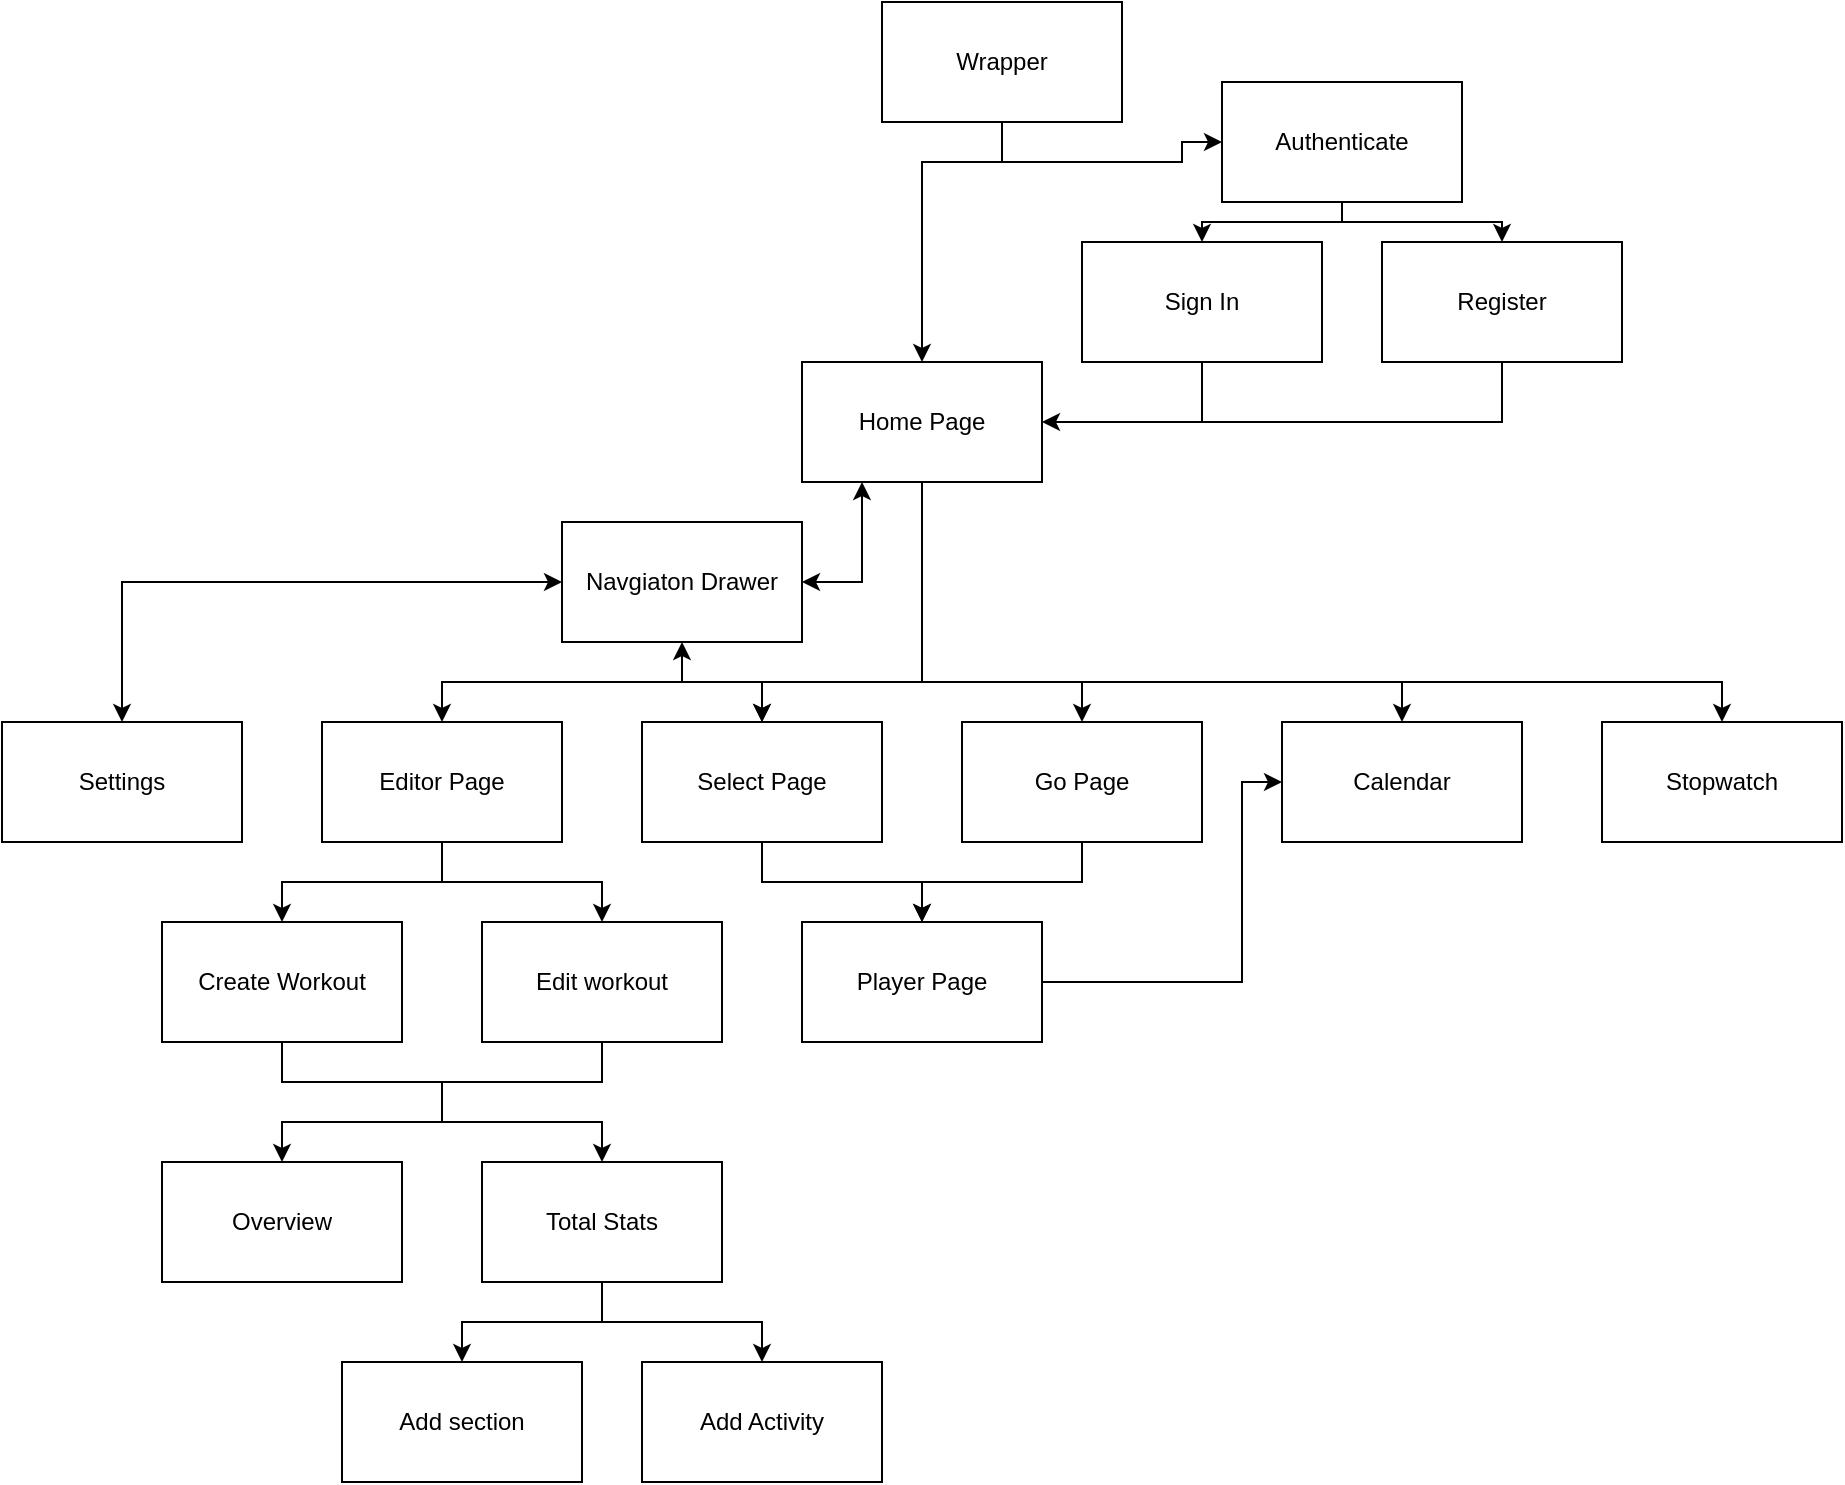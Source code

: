 <mxfile version="21.3.4" type="device">
  <diagram name="Page-1" id="jknMLbYmCNQvqO_HueMd">
    <mxGraphModel dx="1195" dy="1871" grid="1" gridSize="10" guides="1" tooltips="1" connect="1" arrows="1" fold="1" page="1" pageScale="1" pageWidth="827" pageHeight="1169" math="0" shadow="0">
      <root>
        <mxCell id="0" />
        <mxCell id="1" parent="0" />
        <mxCell id="kotQDI6_yl6IZbSh8f1e-1" value="Home Page" style="rounded=0;whiteSpace=wrap;html=1;" parent="1" vertex="1">
          <mxGeometry x="400" y="40" width="120" height="60" as="geometry" />
        </mxCell>
        <mxCell id="kotQDI6_yl6IZbSh8f1e-32" value="" style="edgeStyle=orthogonalEdgeStyle;rounded=0;orthogonalLoop=1;jettySize=auto;html=1;" parent="1" source="kotQDI6_yl6IZbSh8f1e-2" target="kotQDI6_yl6IZbSh8f1e-26" edge="1">
          <mxGeometry relative="1" as="geometry" />
        </mxCell>
        <mxCell id="kotQDI6_yl6IZbSh8f1e-2" value="Select Page" style="whiteSpace=wrap;html=1;rounded=0;" parent="1" vertex="1">
          <mxGeometry x="320" y="220" width="120" height="60" as="geometry" />
        </mxCell>
        <mxCell id="kotQDI6_yl6IZbSh8f1e-46" value="" style="edgeStyle=orthogonalEdgeStyle;rounded=0;orthogonalLoop=1;jettySize=auto;html=1;" parent="1" source="kotQDI6_yl6IZbSh8f1e-5" target="kotQDI6_yl6IZbSh8f1e-45" edge="1">
          <mxGeometry relative="1" as="geometry" />
        </mxCell>
        <mxCell id="kotQDI6_yl6IZbSh8f1e-5" value="Editor Page" style="whiteSpace=wrap;html=1;rounded=0;" parent="1" vertex="1">
          <mxGeometry x="160" y="220" width="120" height="60" as="geometry" />
        </mxCell>
        <mxCell id="kotQDI6_yl6IZbSh8f1e-8" value="Calendar" style="whiteSpace=wrap;html=1;rounded=0;" parent="1" vertex="1">
          <mxGeometry x="640" y="220" width="120" height="60" as="geometry" />
        </mxCell>
        <mxCell id="kotQDI6_yl6IZbSh8f1e-10" value="Stopwatch" style="whiteSpace=wrap;html=1;rounded=0;" parent="1" vertex="1">
          <mxGeometry x="800" y="220" width="120" height="60" as="geometry" />
        </mxCell>
        <mxCell id="kotQDI6_yl6IZbSh8f1e-37" value="" style="edgeStyle=orthogonalEdgeStyle;rounded=0;orthogonalLoop=1;jettySize=auto;html=1;" parent="1" source="kotQDI6_yl6IZbSh8f1e-12" target="kotQDI6_yl6IZbSh8f1e-26" edge="1">
          <mxGeometry relative="1" as="geometry" />
        </mxCell>
        <mxCell id="kotQDI6_yl6IZbSh8f1e-12" value="Go Page" style="whiteSpace=wrap;html=1;rounded=0;" parent="1" vertex="1">
          <mxGeometry x="480" y="220" width="120" height="60" as="geometry" />
        </mxCell>
        <mxCell id="kotQDI6_yl6IZbSh8f1e-14" value="Navgiaton Drawer" style="whiteSpace=wrap;html=1;rounded=0;" parent="1" vertex="1">
          <mxGeometry x="280" y="120" width="120" height="60" as="geometry" />
        </mxCell>
        <mxCell id="kotQDI6_yl6IZbSh8f1e-16" value="Settings" style="whiteSpace=wrap;html=1;rounded=0;" parent="1" vertex="1">
          <mxGeometry y="220" width="120" height="60" as="geometry" />
        </mxCell>
        <mxCell id="kotQDI6_yl6IZbSh8f1e-18" value="" style="endArrow=classic;html=1;rounded=0;exitX=0.5;exitY=1;exitDx=0;exitDy=0;entryX=0.5;entryY=0;entryDx=0;entryDy=0;" parent="1" source="kotQDI6_yl6IZbSh8f1e-1" target="kotQDI6_yl6IZbSh8f1e-2" edge="1">
          <mxGeometry width="50" height="50" relative="1" as="geometry">
            <mxPoint x="440" y="310" as="sourcePoint" />
            <mxPoint x="490" y="260" as="targetPoint" />
            <Array as="points">
              <mxPoint x="460" y="200" />
              <mxPoint x="380" y="200" />
            </Array>
          </mxGeometry>
        </mxCell>
        <mxCell id="kotQDI6_yl6IZbSh8f1e-19" value="" style="endArrow=classic;html=1;rounded=0;exitX=0.5;exitY=1;exitDx=0;exitDy=0;entryX=0.5;entryY=0;entryDx=0;entryDy=0;" parent="1" source="kotQDI6_yl6IZbSh8f1e-1" target="kotQDI6_yl6IZbSh8f1e-5" edge="1">
          <mxGeometry width="50" height="50" relative="1" as="geometry">
            <mxPoint x="440" y="310" as="sourcePoint" />
            <mxPoint x="490" y="260" as="targetPoint" />
            <Array as="points">
              <mxPoint x="460" y="200" />
              <mxPoint x="220" y="200" />
            </Array>
          </mxGeometry>
        </mxCell>
        <mxCell id="kotQDI6_yl6IZbSh8f1e-20" value="" style="endArrow=classic;html=1;rounded=0;exitX=0.5;exitY=1;exitDx=0;exitDy=0;entryX=0.5;entryY=0;entryDx=0;entryDy=0;" parent="1" source="kotQDI6_yl6IZbSh8f1e-1" target="kotQDI6_yl6IZbSh8f1e-12" edge="1">
          <mxGeometry width="50" height="50" relative="1" as="geometry">
            <mxPoint x="440" y="310" as="sourcePoint" />
            <mxPoint x="490" y="260" as="targetPoint" />
            <Array as="points">
              <mxPoint x="460" y="200" />
              <mxPoint x="540" y="200" />
            </Array>
          </mxGeometry>
        </mxCell>
        <mxCell id="kotQDI6_yl6IZbSh8f1e-21" value="" style="endArrow=classic;html=1;rounded=0;entryX=0.5;entryY=0;entryDx=0;entryDy=0;exitX=0.5;exitY=1;exitDx=0;exitDy=0;" parent="1" source="kotQDI6_yl6IZbSh8f1e-1" target="kotQDI6_yl6IZbSh8f1e-10" edge="1">
          <mxGeometry width="50" height="50" relative="1" as="geometry">
            <mxPoint x="440" y="310" as="sourcePoint" />
            <mxPoint x="490" y="260" as="targetPoint" />
            <Array as="points">
              <mxPoint x="460" y="200" />
              <mxPoint x="860" y="200" />
            </Array>
          </mxGeometry>
        </mxCell>
        <mxCell id="kotQDI6_yl6IZbSh8f1e-22" value="" style="endArrow=classic;html=1;rounded=0;entryX=0.5;entryY=0;entryDx=0;entryDy=0;exitX=0.5;exitY=1;exitDx=0;exitDy=0;" parent="1" source="kotQDI6_yl6IZbSh8f1e-1" target="kotQDI6_yl6IZbSh8f1e-8" edge="1">
          <mxGeometry width="50" height="50" relative="1" as="geometry">
            <mxPoint x="440" y="310" as="sourcePoint" />
            <mxPoint x="490" y="260" as="targetPoint" />
            <Array as="points">
              <mxPoint x="460" y="200" />
              <mxPoint x="700" y="200" />
            </Array>
          </mxGeometry>
        </mxCell>
        <mxCell id="kotQDI6_yl6IZbSh8f1e-23" value="" style="endArrow=classic;startArrow=classic;html=1;rounded=0;entryX=0.5;entryY=1;entryDx=0;entryDy=0;exitX=0.5;exitY=0;exitDx=0;exitDy=0;" parent="1" source="kotQDI6_yl6IZbSh8f1e-2" target="kotQDI6_yl6IZbSh8f1e-14" edge="1">
          <mxGeometry width="50" height="50" relative="1" as="geometry">
            <mxPoint x="340" y="200" as="sourcePoint" />
            <mxPoint x="490" y="260" as="targetPoint" />
            <Array as="points">
              <mxPoint x="380" y="200" />
              <mxPoint x="340" y="200" />
            </Array>
          </mxGeometry>
        </mxCell>
        <mxCell id="kotQDI6_yl6IZbSh8f1e-24" value="" style="endArrow=classic;startArrow=classic;html=1;rounded=0;exitX=0.5;exitY=0;exitDx=0;exitDy=0;entryX=0;entryY=0.5;entryDx=0;entryDy=0;" parent="1" source="kotQDI6_yl6IZbSh8f1e-16" target="kotQDI6_yl6IZbSh8f1e-14" edge="1">
          <mxGeometry width="50" height="50" relative="1" as="geometry">
            <mxPoint x="440" y="310" as="sourcePoint" />
            <mxPoint x="490" y="260" as="targetPoint" />
            <Array as="points">
              <mxPoint x="60" y="150" />
            </Array>
          </mxGeometry>
        </mxCell>
        <mxCell id="kotQDI6_yl6IZbSh8f1e-25" value="" style="endArrow=classic;startArrow=classic;html=1;rounded=0;entryX=0.25;entryY=1;entryDx=0;entryDy=0;exitX=1;exitY=0.5;exitDx=0;exitDy=0;" parent="1" source="kotQDI6_yl6IZbSh8f1e-14" target="kotQDI6_yl6IZbSh8f1e-1" edge="1">
          <mxGeometry width="50" height="50" relative="1" as="geometry">
            <mxPoint x="440" y="310" as="sourcePoint" />
            <mxPoint x="490" y="260" as="targetPoint" />
            <Array as="points">
              <mxPoint x="430" y="150" />
            </Array>
          </mxGeometry>
        </mxCell>
        <mxCell id="kotQDI6_yl6IZbSh8f1e-26" value="Player Page" style="rounded=0;whiteSpace=wrap;html=1;" parent="1" vertex="1">
          <mxGeometry x="400" y="320" width="120" height="60" as="geometry" />
        </mxCell>
        <mxCell id="kotQDI6_yl6IZbSh8f1e-33" value="Overview" style="whiteSpace=wrap;html=1;rounded=0;" parent="1" vertex="1">
          <mxGeometry x="80" y="440" width="120" height="60" as="geometry" />
        </mxCell>
        <mxCell id="kotQDI6_yl6IZbSh8f1e-42" value="" style="edgeStyle=orthogonalEdgeStyle;rounded=0;orthogonalLoop=1;jettySize=auto;html=1;" parent="1" source="kotQDI6_yl6IZbSh8f1e-35" target="kotQDI6_yl6IZbSh8f1e-40" edge="1">
          <mxGeometry relative="1" as="geometry" />
        </mxCell>
        <mxCell id="kotQDI6_yl6IZbSh8f1e-35" value="Total Stats" style="whiteSpace=wrap;html=1;rounded=0;" parent="1" vertex="1">
          <mxGeometry x="240" y="440" width="120" height="60" as="geometry" />
        </mxCell>
        <mxCell id="kotQDI6_yl6IZbSh8f1e-38" value="" style="endArrow=classic;html=1;rounded=0;exitX=1;exitY=0.5;exitDx=0;exitDy=0;entryX=0;entryY=0.5;entryDx=0;entryDy=0;" parent="1" source="kotQDI6_yl6IZbSh8f1e-26" target="kotQDI6_yl6IZbSh8f1e-8" edge="1">
          <mxGeometry width="50" height="50" relative="1" as="geometry">
            <mxPoint x="440" y="280" as="sourcePoint" />
            <mxPoint x="490" y="230" as="targetPoint" />
            <Array as="points">
              <mxPoint x="620" y="350" />
              <mxPoint x="620" y="250" />
            </Array>
          </mxGeometry>
        </mxCell>
        <mxCell id="kotQDI6_yl6IZbSh8f1e-39" value="Add section" style="rounded=0;whiteSpace=wrap;html=1;" parent="1" vertex="1">
          <mxGeometry x="170" y="540" width="120" height="60" as="geometry" />
        </mxCell>
        <mxCell id="kotQDI6_yl6IZbSh8f1e-40" value="Add Activity" style="rounded=0;whiteSpace=wrap;html=1;" parent="1" vertex="1">
          <mxGeometry x="320" y="540" width="120" height="60" as="geometry" />
        </mxCell>
        <mxCell id="kotQDI6_yl6IZbSh8f1e-43" value="" style="endArrow=classic;html=1;rounded=0;exitX=0.5;exitY=1;exitDx=0;exitDy=0;entryX=0.5;entryY=0;entryDx=0;entryDy=0;" parent="1" source="kotQDI6_yl6IZbSh8f1e-35" target="kotQDI6_yl6IZbSh8f1e-39" edge="1">
          <mxGeometry width="50" height="50" relative="1" as="geometry">
            <mxPoint x="440" y="400" as="sourcePoint" />
            <mxPoint x="490" y="350" as="targetPoint" />
            <Array as="points">
              <mxPoint x="300" y="520" />
              <mxPoint x="230" y="520" />
            </Array>
          </mxGeometry>
        </mxCell>
        <mxCell id="kotQDI6_yl6IZbSh8f1e-44" value="Create Workout" style="rounded=0;whiteSpace=wrap;html=1;" parent="1" vertex="1">
          <mxGeometry x="80" y="320" width="120" height="60" as="geometry" />
        </mxCell>
        <mxCell id="kotQDI6_yl6IZbSh8f1e-45" value="Edit workout" style="rounded=0;whiteSpace=wrap;html=1;" parent="1" vertex="1">
          <mxGeometry x="240" y="320" width="120" height="60" as="geometry" />
        </mxCell>
        <mxCell id="kotQDI6_yl6IZbSh8f1e-47" value="" style="endArrow=classic;html=1;rounded=0;entryX=0.5;entryY=0;entryDx=0;entryDy=0;" parent="1" target="kotQDI6_yl6IZbSh8f1e-44" edge="1">
          <mxGeometry width="50" height="50" relative="1" as="geometry">
            <mxPoint x="220" y="280" as="sourcePoint" />
            <mxPoint x="450" y="360" as="targetPoint" />
            <Array as="points">
              <mxPoint x="220" y="300" />
              <mxPoint x="140" y="300" />
            </Array>
          </mxGeometry>
        </mxCell>
        <mxCell id="kotQDI6_yl6IZbSh8f1e-48" value="" style="endArrow=classic;html=1;rounded=0;exitX=0.5;exitY=1;exitDx=0;exitDy=0;entryX=0.5;entryY=0;entryDx=0;entryDy=0;" parent="1" source="kotQDI6_yl6IZbSh8f1e-45" target="kotQDI6_yl6IZbSh8f1e-35" edge="1">
          <mxGeometry width="50" height="50" relative="1" as="geometry">
            <mxPoint x="400" y="410" as="sourcePoint" />
            <mxPoint x="450" y="360" as="targetPoint" />
            <Array as="points">
              <mxPoint x="300" y="400" />
              <mxPoint x="220" y="400" />
              <mxPoint x="220" y="420" />
              <mxPoint x="300" y="420" />
            </Array>
          </mxGeometry>
        </mxCell>
        <mxCell id="kotQDI6_yl6IZbSh8f1e-50" value="" style="endArrow=classic;html=1;rounded=0;exitX=0.5;exitY=1;exitDx=0;exitDy=0;entryX=0.5;entryY=0;entryDx=0;entryDy=0;" parent="1" source="kotQDI6_yl6IZbSh8f1e-44" target="kotQDI6_yl6IZbSh8f1e-33" edge="1">
          <mxGeometry width="50" height="50" relative="1" as="geometry">
            <mxPoint x="400" y="410" as="sourcePoint" />
            <mxPoint x="450" y="360" as="targetPoint" />
            <Array as="points">
              <mxPoint x="140" y="400" />
              <mxPoint x="220" y="400" />
              <mxPoint x="220" y="420" />
              <mxPoint x="140" y="420" />
            </Array>
          </mxGeometry>
        </mxCell>
        <mxCell id="NfLB8JCtAwRqx3DhTWBl-1" value="Wrapper" style="rounded=0;whiteSpace=wrap;html=1;" vertex="1" parent="1">
          <mxGeometry x="440" y="-140" width="120" height="60" as="geometry" />
        </mxCell>
        <mxCell id="NfLB8JCtAwRqx3DhTWBl-2" value="Authenticate" style="rounded=0;whiteSpace=wrap;html=1;" vertex="1" parent="1">
          <mxGeometry x="610" y="-100" width="120" height="60" as="geometry" />
        </mxCell>
        <mxCell id="NfLB8JCtAwRqx3DhTWBl-3" value="Sign In" style="rounded=0;whiteSpace=wrap;html=1;" vertex="1" parent="1">
          <mxGeometry x="540" y="-20" width="120" height="60" as="geometry" />
        </mxCell>
        <mxCell id="NfLB8JCtAwRqx3DhTWBl-4" value="Register" style="rounded=0;whiteSpace=wrap;html=1;" vertex="1" parent="1">
          <mxGeometry x="690" y="-20" width="120" height="60" as="geometry" />
        </mxCell>
        <mxCell id="NfLB8JCtAwRqx3DhTWBl-5" value="" style="endArrow=classic;html=1;rounded=0;exitX=0.5;exitY=1;exitDx=0;exitDy=0;entryX=0.5;entryY=0;entryDx=0;entryDy=0;" edge="1" parent="1" source="NfLB8JCtAwRqx3DhTWBl-1" target="kotQDI6_yl6IZbSh8f1e-1">
          <mxGeometry width="50" height="50" relative="1" as="geometry">
            <mxPoint x="580" y="-10" as="sourcePoint" />
            <mxPoint x="630" y="-60" as="targetPoint" />
            <Array as="points">
              <mxPoint x="500" y="-60" />
              <mxPoint x="460" y="-60" />
            </Array>
          </mxGeometry>
        </mxCell>
        <mxCell id="NfLB8JCtAwRqx3DhTWBl-6" value="" style="endArrow=classic;html=1;rounded=0;entryX=0;entryY=0.5;entryDx=0;entryDy=0;exitX=0.5;exitY=1;exitDx=0;exitDy=0;" edge="1" parent="1" source="NfLB8JCtAwRqx3DhTWBl-1" target="NfLB8JCtAwRqx3DhTWBl-2">
          <mxGeometry width="50" height="50" relative="1" as="geometry">
            <mxPoint x="500" y="-160" as="sourcePoint" />
            <mxPoint x="630" y="-60" as="targetPoint" />
            <Array as="points">
              <mxPoint x="500" y="-60" />
              <mxPoint x="560" y="-60" />
              <mxPoint x="590" y="-60" />
              <mxPoint x="590" y="-70" />
            </Array>
          </mxGeometry>
        </mxCell>
        <mxCell id="NfLB8JCtAwRqx3DhTWBl-7" value="" style="endArrow=classic;html=1;rounded=0;entryX=0.5;entryY=0;entryDx=0;entryDy=0;exitX=0.5;exitY=1;exitDx=0;exitDy=0;" edge="1" parent="1" source="NfLB8JCtAwRqx3DhTWBl-2" target="NfLB8JCtAwRqx3DhTWBl-4">
          <mxGeometry width="50" height="50" relative="1" as="geometry">
            <mxPoint x="580" y="-10" as="sourcePoint" />
            <mxPoint x="630" y="-60" as="targetPoint" />
            <Array as="points">
              <mxPoint x="670" y="-30" />
              <mxPoint x="750" y="-30" />
            </Array>
          </mxGeometry>
        </mxCell>
        <mxCell id="NfLB8JCtAwRqx3DhTWBl-8" value="" style="endArrow=classic;html=1;rounded=0;exitX=0.5;exitY=1;exitDx=0;exitDy=0;entryX=0.5;entryY=0;entryDx=0;entryDy=0;" edge="1" parent="1" source="NfLB8JCtAwRqx3DhTWBl-2" target="NfLB8JCtAwRqx3DhTWBl-3">
          <mxGeometry width="50" height="50" relative="1" as="geometry">
            <mxPoint x="580" y="-10" as="sourcePoint" />
            <mxPoint x="630" y="-60" as="targetPoint" />
            <Array as="points">
              <mxPoint x="670" y="-30" />
              <mxPoint x="600" y="-30" />
            </Array>
          </mxGeometry>
        </mxCell>
        <mxCell id="NfLB8JCtAwRqx3DhTWBl-9" value="" style="endArrow=classic;html=1;rounded=0;entryX=1;entryY=0.5;entryDx=0;entryDy=0;exitX=0.5;exitY=1;exitDx=0;exitDy=0;" edge="1" parent="1" source="NfLB8JCtAwRqx3DhTWBl-4" target="kotQDI6_yl6IZbSh8f1e-1">
          <mxGeometry width="50" height="50" relative="1" as="geometry">
            <mxPoint x="580" y="110" as="sourcePoint" />
            <mxPoint x="630" y="60" as="targetPoint" />
            <Array as="points">
              <mxPoint x="750" y="70" />
            </Array>
          </mxGeometry>
        </mxCell>
        <mxCell id="NfLB8JCtAwRqx3DhTWBl-10" value="" style="endArrow=none;html=1;rounded=0;entryX=0.5;entryY=1;entryDx=0;entryDy=0;" edge="1" parent="1" target="NfLB8JCtAwRqx3DhTWBl-3">
          <mxGeometry width="50" height="50" relative="1" as="geometry">
            <mxPoint x="600" y="70" as="sourcePoint" />
            <mxPoint x="589" y="20" as="targetPoint" />
          </mxGeometry>
        </mxCell>
      </root>
    </mxGraphModel>
  </diagram>
</mxfile>
